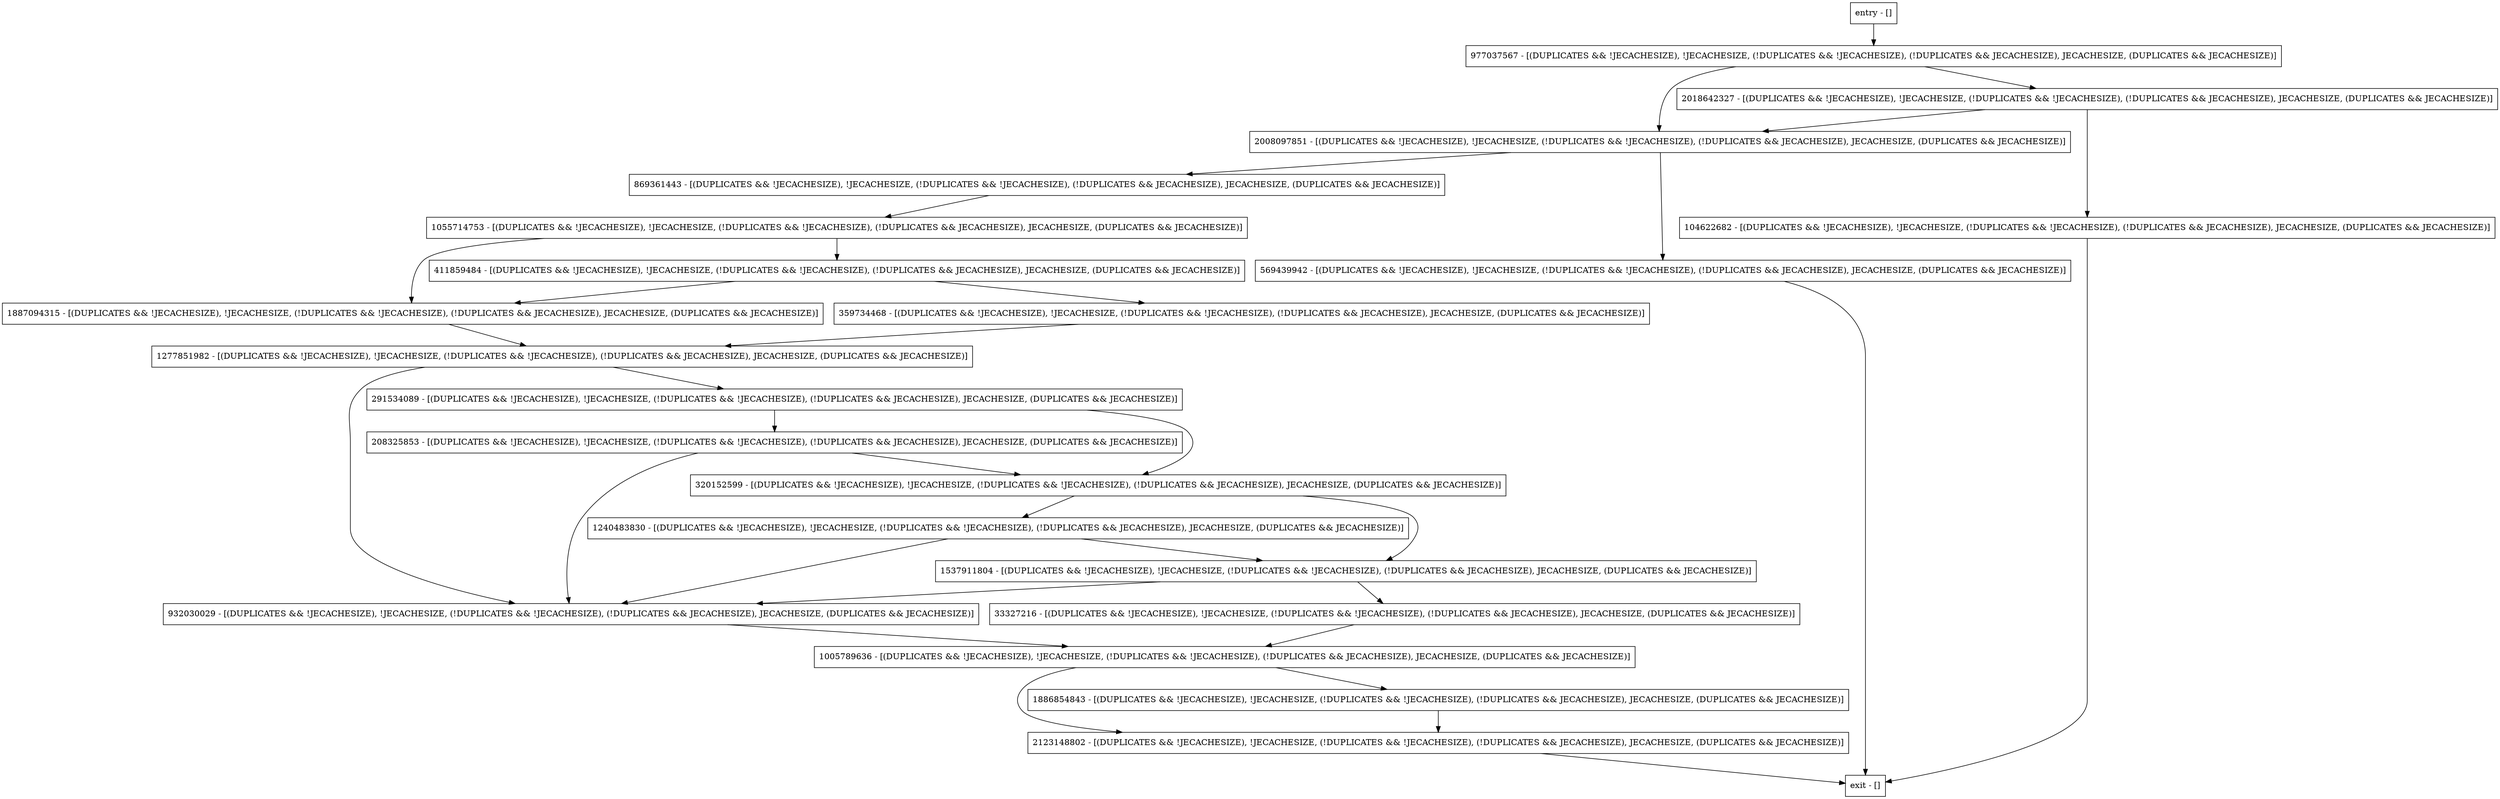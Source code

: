 digraph init {
node [shape=record];
33327216 [label="33327216 - [(DUPLICATES && !JECACHESIZE), !JECACHESIZE, (!DUPLICATES && !JECACHESIZE), (!DUPLICATES && JECACHESIZE), JECACHESIZE, (DUPLICATES && JECACHESIZE)]"];
569439942 [label="569439942 - [(DUPLICATES && !JECACHESIZE), !JECACHESIZE, (!DUPLICATES && !JECACHESIZE), (!DUPLICATES && JECACHESIZE), JECACHESIZE, (DUPLICATES && JECACHESIZE)]"];
208325853 [label="208325853 - [(DUPLICATES && !JECACHESIZE), !JECACHESIZE, (!DUPLICATES && !JECACHESIZE), (!DUPLICATES && JECACHESIZE), JECACHESIZE, (DUPLICATES && JECACHESIZE)]"];
2008097851 [label="2008097851 - [(DUPLICATES && !JECACHESIZE), !JECACHESIZE, (!DUPLICATES && !JECACHESIZE), (!DUPLICATES && JECACHESIZE), JECACHESIZE, (DUPLICATES && JECACHESIZE)]"];
1055714753 [label="1055714753 - [(DUPLICATES && !JECACHESIZE), !JECACHESIZE, (!DUPLICATES && !JECACHESIZE), (!DUPLICATES && JECACHESIZE), JECACHESIZE, (DUPLICATES && JECACHESIZE)]"];
291534089 [label="291534089 - [(DUPLICATES && !JECACHESIZE), !JECACHESIZE, (!DUPLICATES && !JECACHESIZE), (!DUPLICATES && JECACHESIZE), JECACHESIZE, (DUPLICATES && JECACHESIZE)]"];
411859484 [label="411859484 - [(DUPLICATES && !JECACHESIZE), !JECACHESIZE, (!DUPLICATES && !JECACHESIZE), (!DUPLICATES && JECACHESIZE), JECACHESIZE, (DUPLICATES && JECACHESIZE)]"];
1886854843 [label="1886854843 - [(DUPLICATES && !JECACHESIZE), !JECACHESIZE, (!DUPLICATES && !JECACHESIZE), (!DUPLICATES && JECACHESIZE), JECACHESIZE, (DUPLICATES && JECACHESIZE)]"];
359734468 [label="359734468 - [(DUPLICATES && !JECACHESIZE), !JECACHESIZE, (!DUPLICATES && !JECACHESIZE), (!DUPLICATES && JECACHESIZE), JECACHESIZE, (DUPLICATES && JECACHESIZE)]"];
entry [label="entry - []"];
exit [label="exit - []"];
1887094315 [label="1887094315 - [(DUPLICATES && !JECACHESIZE), !JECACHESIZE, (!DUPLICATES && !JECACHESIZE), (!DUPLICATES && JECACHESIZE), JECACHESIZE, (DUPLICATES && JECACHESIZE)]"];
1537911804 [label="1537911804 - [(DUPLICATES && !JECACHESIZE), !JECACHESIZE, (!DUPLICATES && !JECACHESIZE), (!DUPLICATES && JECACHESIZE), JECACHESIZE, (DUPLICATES && JECACHESIZE)]"];
869361443 [label="869361443 - [(DUPLICATES && !JECACHESIZE), !JECACHESIZE, (!DUPLICATES && !JECACHESIZE), (!DUPLICATES && JECACHESIZE), JECACHESIZE, (DUPLICATES && JECACHESIZE)]"];
2018642327 [label="2018642327 - [(DUPLICATES && !JECACHESIZE), !JECACHESIZE, (!DUPLICATES && !JECACHESIZE), (!DUPLICATES && JECACHESIZE), JECACHESIZE, (DUPLICATES && JECACHESIZE)]"];
1277851982 [label="1277851982 - [(DUPLICATES && !JECACHESIZE), !JECACHESIZE, (!DUPLICATES && !JECACHESIZE), (!DUPLICATES && JECACHESIZE), JECACHESIZE, (DUPLICATES && JECACHESIZE)]"];
1005789636 [label="1005789636 - [(DUPLICATES && !JECACHESIZE), !JECACHESIZE, (!DUPLICATES && !JECACHESIZE), (!DUPLICATES && JECACHESIZE), JECACHESIZE, (DUPLICATES && JECACHESIZE)]"];
2123148802 [label="2123148802 - [(DUPLICATES && !JECACHESIZE), !JECACHESIZE, (!DUPLICATES && !JECACHESIZE), (!DUPLICATES && JECACHESIZE), JECACHESIZE, (DUPLICATES && JECACHESIZE)]"];
104622682 [label="104622682 - [(DUPLICATES && !JECACHESIZE), !JECACHESIZE, (!DUPLICATES && !JECACHESIZE), (!DUPLICATES && JECACHESIZE), JECACHESIZE, (DUPLICATES && JECACHESIZE)]"];
932030029 [label="932030029 - [(DUPLICATES && !JECACHESIZE), !JECACHESIZE, (!DUPLICATES && !JECACHESIZE), (!DUPLICATES && JECACHESIZE), JECACHESIZE, (DUPLICATES && JECACHESIZE)]"];
977037567 [label="977037567 - [(DUPLICATES && !JECACHESIZE), !JECACHESIZE, (!DUPLICATES && !JECACHESIZE), (!DUPLICATES && JECACHESIZE), JECACHESIZE, (DUPLICATES && JECACHESIZE)]"];
1240483830 [label="1240483830 - [(DUPLICATES && !JECACHESIZE), !JECACHESIZE, (!DUPLICATES && !JECACHESIZE), (!DUPLICATES && JECACHESIZE), JECACHESIZE, (DUPLICATES && JECACHESIZE)]"];
320152599 [label="320152599 - [(DUPLICATES && !JECACHESIZE), !JECACHESIZE, (!DUPLICATES && !JECACHESIZE), (!DUPLICATES && JECACHESIZE), JECACHESIZE, (DUPLICATES && JECACHESIZE)]"];
entry;
exit;
33327216 -> 1005789636;
569439942 -> exit;
208325853 -> 932030029;
208325853 -> 320152599;
2008097851 -> 869361443;
2008097851 -> 569439942;
1055714753 -> 1887094315;
1055714753 -> 411859484;
291534089 -> 208325853;
291534089 -> 320152599;
411859484 -> 359734468;
411859484 -> 1887094315;
1886854843 -> 2123148802;
359734468 -> 1277851982;
entry -> 977037567;
1887094315 -> 1277851982;
1537911804 -> 33327216;
1537911804 -> 932030029;
869361443 -> 1055714753;
2018642327 -> 2008097851;
2018642327 -> 104622682;
1277851982 -> 932030029;
1277851982 -> 291534089;
1005789636 -> 2123148802;
1005789636 -> 1886854843;
2123148802 -> exit;
104622682 -> exit;
932030029 -> 1005789636;
977037567 -> 2018642327;
977037567 -> 2008097851;
1240483830 -> 1537911804;
1240483830 -> 932030029;
320152599 -> 1537911804;
320152599 -> 1240483830;
}
